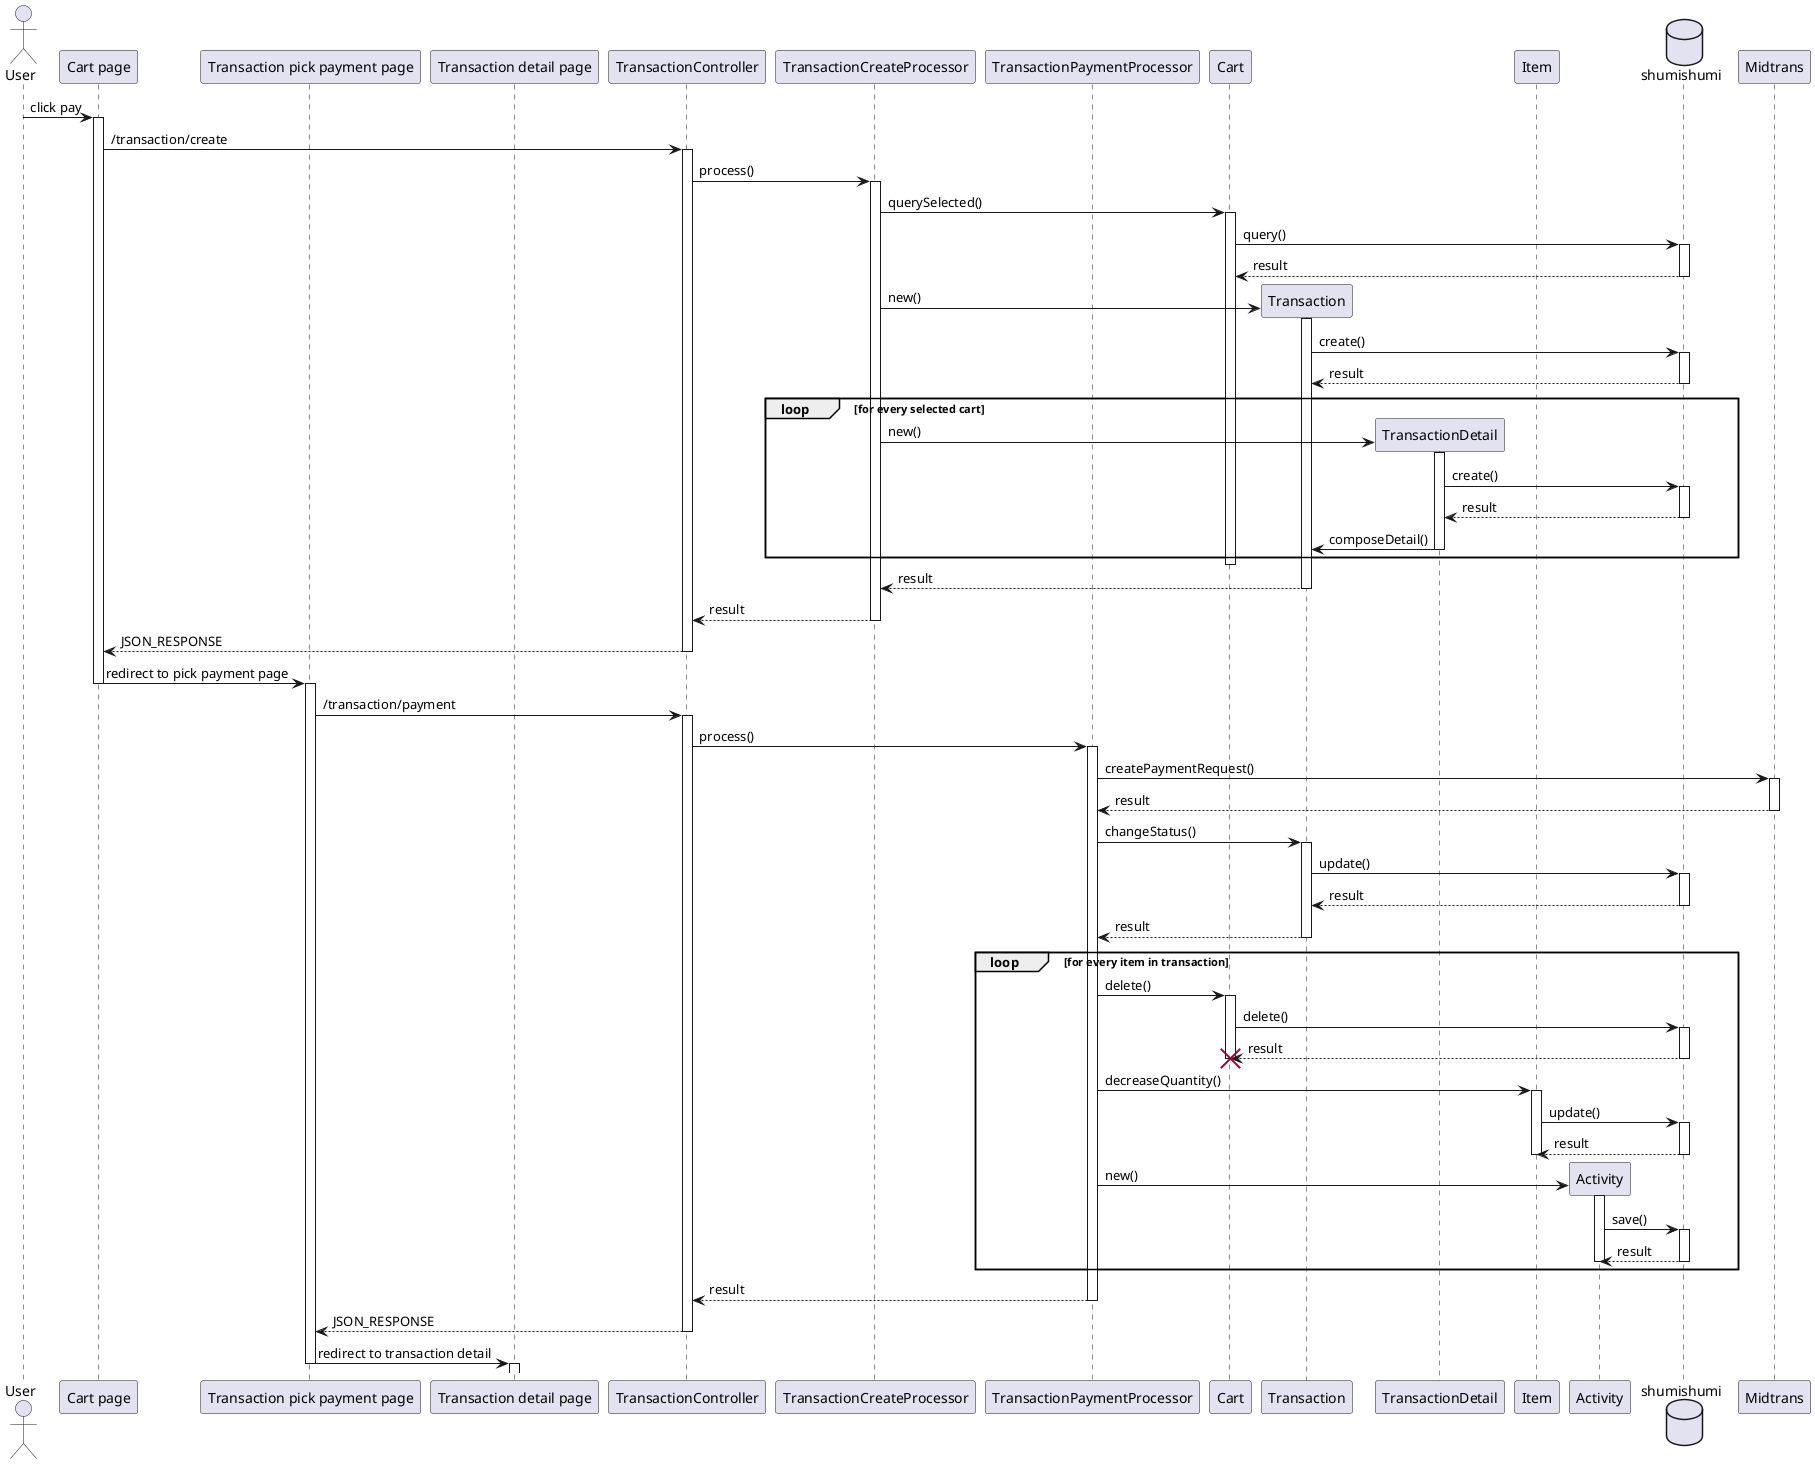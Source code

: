 @startuml create transaction
'autonumber 1.1.1

actor User as u

' Box "front end"
participant "Cart page" as cart
participant "Transaction pick payment page" as trxpay
participant "Transaction detail page" as trxdetail
' end box

' Box "back end"
participant "TransactionController" as trxc

participant "TransactionCreateProcessor" as trxcreate
participant "TransactionPaymentProcessor" as payproc

participant "Cart" as cm
participant "Transaction" as trxm
participant "TransactionDetail" as trxdm

participant "Item" as im
participant "Activity" as am
' end box

database shumishumi as db

participant Midtrans as mt

u -> cart++ : click pay
cart -> trxc++ : /transaction/create
trxc -> trxcreate++ : process()

trxcreate -> cm++ : querySelected()
cm -> db++ : query()
return result

create trxm
trxcreate -> trxm++ : new()
trxm -> db++ : create()
return result

loop for every selected cart
    create trxdm
    trxcreate -> trxdm++ : new()
    trxdm -> db++ : create()
    return result
    trxdm -> trxm --: composeDetail()
end

deactivate cm

trxm --> trxcreate --: result
return result
return JSON_RESPONSE

'autonumber inc b
cart -> trxpay --++ : redirect to pick payment page
trxpay -> trxc++ : /transaction/payment
trxc -> payproc++ : process()

payproc -> mt++ : createPaymentRequest()
return result

payproc -> trxm++ : changeStatus()
trxm -> db++ : update()
return result
return result

loop for every item in transaction
    payproc -> cm++ : delete()
    cm -> db++ : delete()
    return result
    deactivate cm
    destroy cm

    payproc -> im++ : decreaseQuantity()
    im -> db++ : update()
    return result
    deactivate im

    create am
    payproc -> am++ : new()
    am -> db++ : save()
    return result
    deactivate am
end

return result
return JSON_RESPONSE

trxpay -> trxdetail --++ : redirect to transaction detail


@enduml